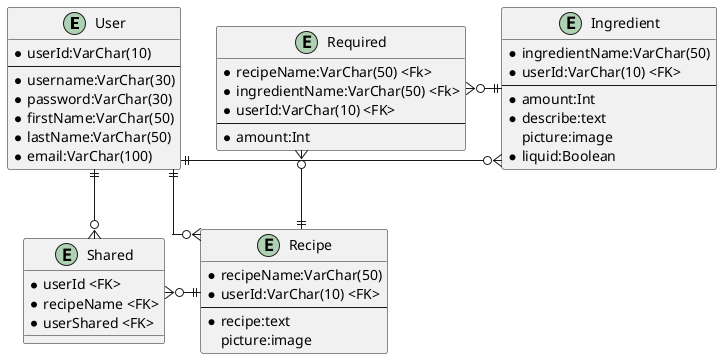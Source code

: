@startuml

skinparam linetype polyline
skinparam linetype ortho

    entity User {
        * userId:VarChar(10)
        --
        * username:VarChar(30)
        * password:VarChar(30)
        * firstName:VarChar(50)
        * lastName:VarChar(50)
        * email:VarChar(100)
    }

    entity Ingredient {
        * ingredientName:VarChar(50)
        * userId:VarChar(10) <FK>
        --
        * amount:Int
        * describe:text
        picture:image
        * liquid:Boolean
    }

    entity Recipe {
        * recipeName:VarChar(50)
        * userId:VarChar(10) <FK>
        --
        * recipe:text
        picture:image
    }

    entity Required {
        * recipeName:VarChar(50) <Fk>
        * ingredientName:VarChar(50) <Fk>
        * userId:VarChar(10) <FK>
        --
        * amount:Int
    }

    entity Shared {
        * userId <FK>
        * recipeName <FK>
        * userShared <FK>
    }

    User ||-o{ Ingredient
    User ||-o{ Recipe
    Required }o-|| Recipe
    Required }o-|| Ingredient
    Shared }o-||Recipe
    User ||--o{Shared

@enduml